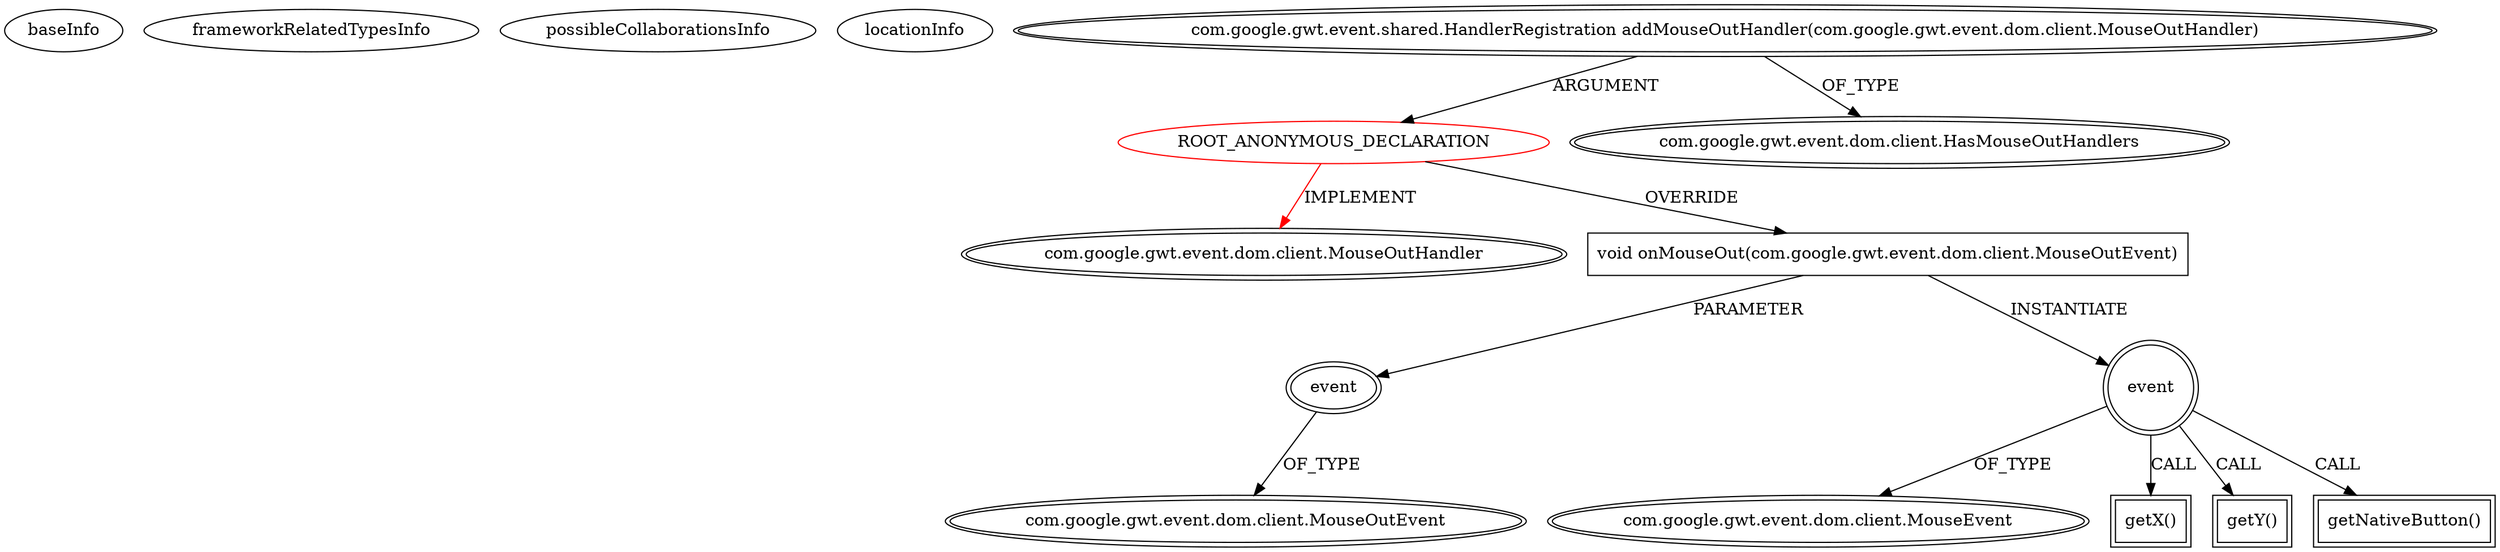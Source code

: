 digraph {
baseInfo[graphId=1371,category="extension_graph",isAnonymous=true,possibleRelation=false]
frameworkRelatedTypesInfo[0="com.google.gwt.event.dom.client.MouseOutHandler"]
possibleCollaborationsInfo[]
locationInfo[projectName="ghillairet-gef-gwt",filePath="/ghillairet-gef-gwt/gef-gwt-master/src/main/java/org/eclipse/swt/widgets/Widget.java",contextSignature="void addListeners()",graphId="1371"]
0[label="ROOT_ANONYMOUS_DECLARATION",vertexType="ROOT_ANONYMOUS_DECLARATION",isFrameworkType=false,color=red]
1[label="com.google.gwt.event.dom.client.MouseOutHandler",vertexType="FRAMEWORK_INTERFACE_TYPE",isFrameworkType=true,peripheries=2]
2[label="com.google.gwt.event.shared.HandlerRegistration addMouseOutHandler(com.google.gwt.event.dom.client.MouseOutHandler)",vertexType="OUTSIDE_CALL",isFrameworkType=true,peripheries=2]
3[label="com.google.gwt.event.dom.client.HasMouseOutHandlers",vertexType="FRAMEWORK_INTERFACE_TYPE",isFrameworkType=true,peripheries=2]
4[label="void onMouseOut(com.google.gwt.event.dom.client.MouseOutEvent)",vertexType="OVERRIDING_METHOD_DECLARATION",isFrameworkType=false,shape=box]
5[label="event",vertexType="PARAMETER_DECLARATION",isFrameworkType=true,peripheries=2]
6[label="com.google.gwt.event.dom.client.MouseOutEvent",vertexType="FRAMEWORK_CLASS_TYPE",isFrameworkType=true,peripheries=2]
7[label="event",vertexType="VARIABLE_EXPRESION",isFrameworkType=true,peripheries=2,shape=circle]
9[label="com.google.gwt.event.dom.client.MouseEvent",vertexType="FRAMEWORK_CLASS_TYPE",isFrameworkType=true,peripheries=2]
8[label="getX()",vertexType="INSIDE_CALL",isFrameworkType=true,peripheries=2,shape=box]
11[label="getY()",vertexType="INSIDE_CALL",isFrameworkType=true,peripheries=2,shape=box]
13[label="getNativeButton()",vertexType="INSIDE_CALL",isFrameworkType=true,peripheries=2,shape=box]
0->1[label="IMPLEMENT",color=red]
2->0[label="ARGUMENT"]
2->3[label="OF_TYPE"]
0->4[label="OVERRIDE"]
5->6[label="OF_TYPE"]
4->5[label="PARAMETER"]
4->7[label="INSTANTIATE"]
7->9[label="OF_TYPE"]
7->8[label="CALL"]
7->11[label="CALL"]
7->13[label="CALL"]
}
